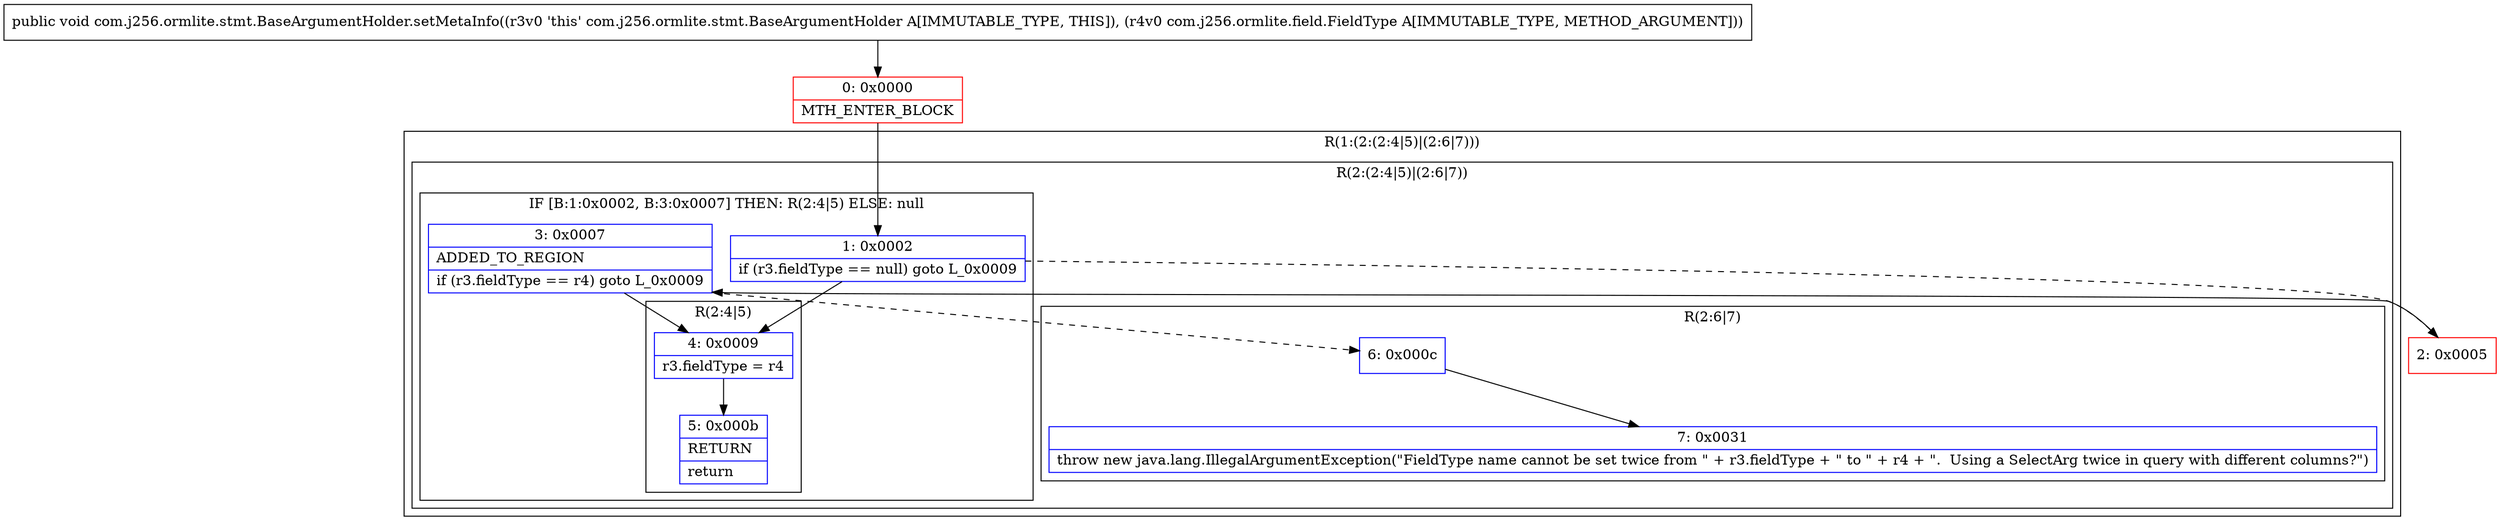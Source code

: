 digraph "CFG forcom.j256.ormlite.stmt.BaseArgumentHolder.setMetaInfo(Lcom\/j256\/ormlite\/field\/FieldType;)V" {
subgraph cluster_Region_116111696 {
label = "R(1:(2:(2:4|5)|(2:6|7)))";
node [shape=record,color=blue];
subgraph cluster_Region_1629229208 {
label = "R(2:(2:4|5)|(2:6|7))";
node [shape=record,color=blue];
subgraph cluster_IfRegion_564156787 {
label = "IF [B:1:0x0002, B:3:0x0007] THEN: R(2:4|5) ELSE: null";
node [shape=record,color=blue];
Node_1 [shape=record,label="{1\:\ 0x0002|if (r3.fieldType == null) goto L_0x0009\l}"];
Node_3 [shape=record,label="{3\:\ 0x0007|ADDED_TO_REGION\l|if (r3.fieldType == r4) goto L_0x0009\l}"];
subgraph cluster_Region_191179130 {
label = "R(2:4|5)";
node [shape=record,color=blue];
Node_4 [shape=record,label="{4\:\ 0x0009|r3.fieldType = r4\l}"];
Node_5 [shape=record,label="{5\:\ 0x000b|RETURN\l|return\l}"];
}
}
subgraph cluster_Region_1352605823 {
label = "R(2:6|7)";
node [shape=record,color=blue];
Node_6 [shape=record,label="{6\:\ 0x000c}"];
Node_7 [shape=record,label="{7\:\ 0x0031|throw new java.lang.IllegalArgumentException(\"FieldType name cannot be set twice from \" + r3.fieldType + \" to \" + r4 + \".  Using a SelectArg twice in query with different columns?\")\l}"];
}
}
}
Node_0 [shape=record,color=red,label="{0\:\ 0x0000|MTH_ENTER_BLOCK\l}"];
Node_2 [shape=record,color=red,label="{2\:\ 0x0005}"];
MethodNode[shape=record,label="{public void com.j256.ormlite.stmt.BaseArgumentHolder.setMetaInfo((r3v0 'this' com.j256.ormlite.stmt.BaseArgumentHolder A[IMMUTABLE_TYPE, THIS]), (r4v0 com.j256.ormlite.field.FieldType A[IMMUTABLE_TYPE, METHOD_ARGUMENT])) }"];
MethodNode -> Node_0;
Node_1 -> Node_2[style=dashed];
Node_1 -> Node_4;
Node_3 -> Node_4;
Node_3 -> Node_6[style=dashed];
Node_4 -> Node_5;
Node_6 -> Node_7;
Node_0 -> Node_1;
Node_2 -> Node_3;
}

